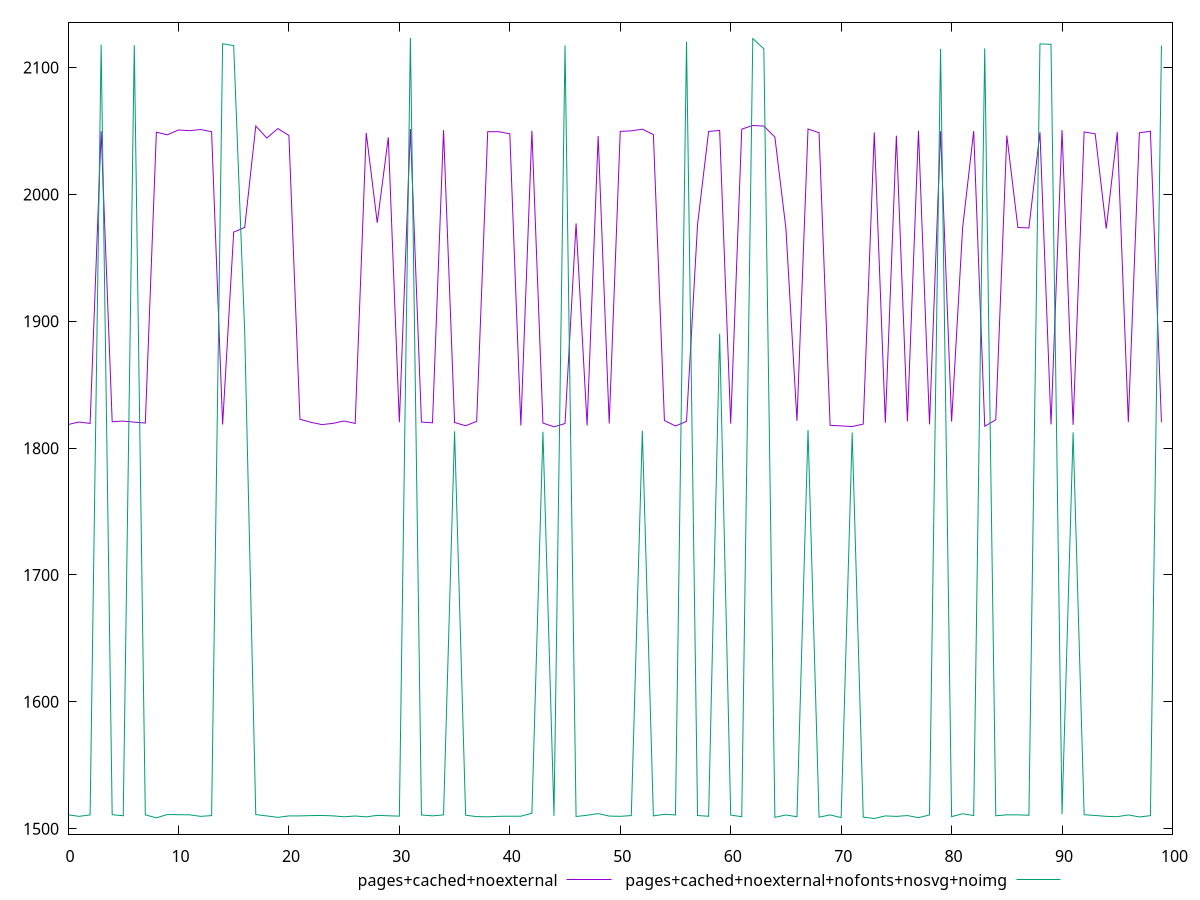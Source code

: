 $_pagesCachedNoexternal <<EOF
1818.6208000000001
1820.5836
1819.4886000000001
2049.8641000000002
1820.7918
1821.3276
1820.4751999999999
1819.7817999999997
2049.0672500000005
2047.0157
2050.8352999999997
2050.2412999999997
2051.2077000000004
2049.4438999999998
1818.6114000000002
1970.2986999999998
1974.0080000000005
2053.93825
2044.4576999999997
2051.9208
2046.5107
1822.7896
1820.3200000000006
1818.5479999999995
1819.5254000000004
1821.3782000000006
1819.4595
2048.4577999999997
1977.6609999999998
2045.0670000000002
1820.3914
2051.61925
1820.5446000000002
1819.9735
2050.65725
1820.2203999999997
1817.6484
1821.0886
2049.4967
2049.4523
2047.7938999999997
1817.8392
2050.21315
1819.7536000000002
1816.8288000000002
1819.3917999999996
1977.1313999999998
1817.88
2046.0524999999998
1819.4184
2049.74485
2050.1032
2051.46625
2047.14455
1821.7772000000004
1817.4503999999997
1821.1131999999998
1976.4382999999998
2049.6272000000004
2050.4871000000003
1819.3754000000004
2051.4632
2054.36825
2053.91455
2045.219
1973.1163999999999
1821.5118000000002
2051.6186500000003
2048.64865
1818.0268
1817.5444
1817.0124
1818.9758000000002
2048.9556000000002
1819.9666
2046.3090000000002
1821.0452
2050.1539
1818.7626
2049.8484000000003
1820.9610999999998
1973.8080999999997
2049.9626499999995
1817.2496
1822.3196000000003
2046.47645
1973.9585
1973.5949999999998
2048.99395
1818.6936
2050.72535
1818.3901999999998
2049.289
2047.8011000000001
1973.0890999999997
2049.2850499999995
1820.554
2048.62125
2049.7903
1820.5032
EOF
$_pagesCachedNoexternalNofontsNosvgNoimg <<EOF
1510.9412
1509.6976999999997
1510.8530999999998
2118.0833000000002
1511.0288999999998
1510.1866999999997
2117.6892
1510.8941999999997
1508.5616
1511.1472000000003
1511.0151
1510.9364
1509.7053999999998
1510.3001000000002
2118.7913
2117.36695
1890.9203000000002
1511.1108
1510.0408999999995
1508.9130999999998
1510.0600999999997
1510.0805000000003
1510.2948000000001
1510.4170000000001
1510.0928000000004
1509.3572
1509.9886000000001
1509.3080999999997
1510.5023
1510.1607000000001
1509.8780000000002
2123.4029499999997
1510.8052000000002
1510.1146999999999
1510.8592000000003
1813.2803000000001
1510.6100000000001
1509.5099000000005
1509.3422000000005
1509.7588
1509.8063
1509.8015999999998
1512.1806
1812.9146
1510.1205000000002
2117.5012500000003
1509.6014
1510.5726000000002
1511.8732999999997
1509.9237000000003
1509.7235
1510.3388000000002
1813.6684999999998
1510.0753
1511.3464
1510.8183
2120.48855
1510.3765000000003
1509.7795
1890.2627999999997
1510.7205
1509.4246
2122.85155
2114.84285
1508.9416999999999
1510.7805999999996
1509.4045999999998
1814.2318
1509.0544999999997
1510.848
1508.7116999999998
1812.3366
1509.1326
1508.0034
1510.0637000000002
1509.6852
1510.3333
1508.6806000000001
1510.8130999999998
2114.8044500000005
1509.4818
1511.7503000000002
1510.3378
2115.2078
1510.1775000000002
1510.9173
1510.91
1510.5492999999997
2118.67535
2118.3713500000003
1511.3649
1812.4409999999998
1510.9986000000001
1510.4036
1509.7161
1509.4433000000001
1510.8484000000003
1509.2446
1510.2543000000003
2117.3809500000007
EOF
set key outside below
set terminal pngcairo
set output "report_00006_2020-11-02T20-21-41.718Z/first-cpu-idle/first-cpu-idle_pages+cached+noexternal_pages+cached+noexternal+nofonts+nosvg+noimg.png"
set yrange [1495.6954090000002:2135.710941]
plot $_pagesCachedNoexternal title "pages+cached+noexternal" with line ,$_pagesCachedNoexternalNofontsNosvgNoimg title "pages+cached+noexternal+nofonts+nosvg+noimg" with line ,
